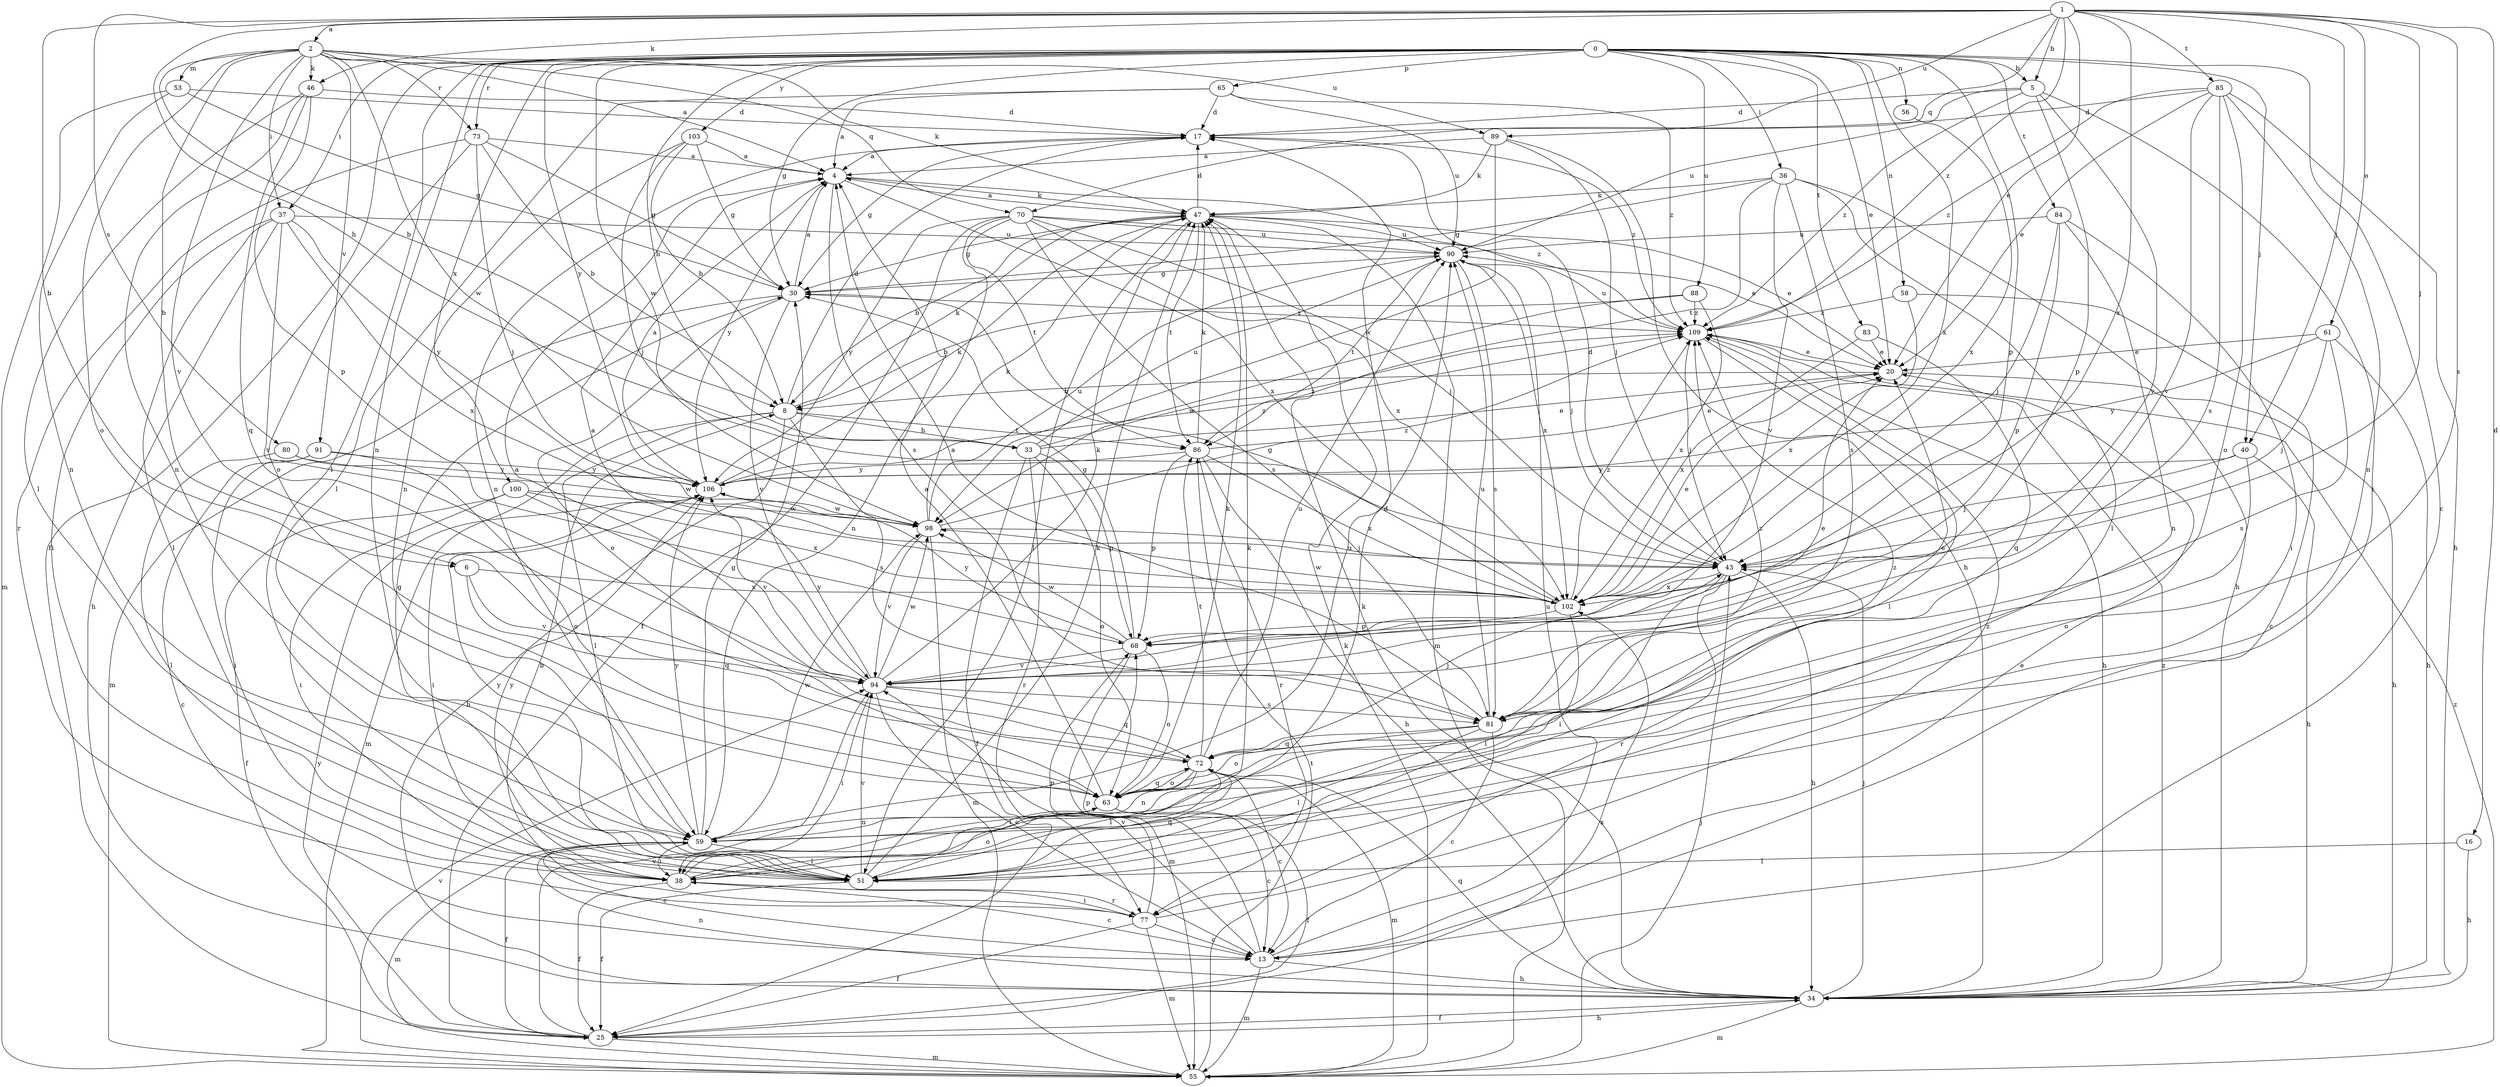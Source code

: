 strict digraph  {
0;
1;
2;
4;
5;
6;
8;
13;
16;
17;
20;
25;
30;
33;
34;
36;
37;
38;
40;
43;
46;
47;
51;
53;
55;
56;
58;
59;
61;
63;
65;
68;
70;
72;
73;
77;
80;
81;
83;
84;
85;
86;
88;
89;
90;
91;
94;
98;
100;
102;
103;
106;
109;
0 -> 5  [label=b];
0 -> 13  [label=c];
0 -> 20  [label=e];
0 -> 25  [label=f];
0 -> 30  [label=g];
0 -> 33  [label=h];
0 -> 36  [label=i];
0 -> 37  [label=i];
0 -> 40  [label=j];
0 -> 51  [label=l];
0 -> 56  [label=n];
0 -> 58  [label=n];
0 -> 59  [label=n];
0 -> 65  [label=p];
0 -> 68  [label=p];
0 -> 73  [label=r];
0 -> 83  [label=t];
0 -> 84  [label=t];
0 -> 88  [label=u];
0 -> 98  [label=w];
0 -> 100  [label=x];
0 -> 102  [label=x];
0 -> 103  [label=y];
0 -> 106  [label=y];
1 -> 2  [label=a];
1 -> 5  [label=b];
1 -> 6  [label=b];
1 -> 16  [label=d];
1 -> 20  [label=e];
1 -> 33  [label=h];
1 -> 40  [label=j];
1 -> 43  [label=j];
1 -> 46  [label=k];
1 -> 61  [label=o];
1 -> 70  [label=q];
1 -> 80  [label=s];
1 -> 81  [label=s];
1 -> 85  [label=t];
1 -> 89  [label=u];
1 -> 102  [label=x];
1 -> 109  [label=z];
2 -> 4  [label=a];
2 -> 6  [label=b];
2 -> 8  [label=b];
2 -> 37  [label=i];
2 -> 46  [label=k];
2 -> 47  [label=k];
2 -> 53  [label=m];
2 -> 63  [label=o];
2 -> 70  [label=q];
2 -> 73  [label=r];
2 -> 89  [label=u];
2 -> 91  [label=v];
2 -> 94  [label=v];
2 -> 98  [label=w];
4 -> 47  [label=k];
4 -> 81  [label=s];
4 -> 102  [label=x];
4 -> 106  [label=y];
4 -> 109  [label=z];
5 -> 17  [label=d];
5 -> 38  [label=i];
5 -> 68  [label=p];
5 -> 90  [label=u];
5 -> 94  [label=v];
5 -> 109  [label=z];
6 -> 72  [label=q];
6 -> 94  [label=v];
6 -> 102  [label=x];
8 -> 17  [label=d];
8 -> 33  [label=h];
8 -> 34  [label=h];
8 -> 47  [label=k];
8 -> 51  [label=l];
8 -> 55  [label=m];
8 -> 81  [label=s];
8 -> 86  [label=t];
13 -> 20  [label=e];
13 -> 34  [label=h];
13 -> 55  [label=m];
13 -> 68  [label=p];
13 -> 90  [label=u];
13 -> 94  [label=v];
16 -> 34  [label=h];
16 -> 51  [label=l];
17 -> 4  [label=a];
17 -> 30  [label=g];
17 -> 59  [label=n];
17 -> 109  [label=z];
20 -> 8  [label=b];
20 -> 34  [label=h];
25 -> 34  [label=h];
25 -> 55  [label=m];
25 -> 94  [label=v];
25 -> 102  [label=x];
25 -> 106  [label=y];
30 -> 4  [label=a];
30 -> 55  [label=m];
30 -> 63  [label=o];
30 -> 94  [label=v];
30 -> 109  [label=z];
33 -> 20  [label=e];
33 -> 25  [label=f];
33 -> 63  [label=o];
33 -> 68  [label=p];
33 -> 77  [label=r];
33 -> 90  [label=u];
33 -> 109  [label=z];
34 -> 25  [label=f];
34 -> 43  [label=j];
34 -> 47  [label=k];
34 -> 55  [label=m];
34 -> 59  [label=n];
34 -> 72  [label=q];
34 -> 109  [label=z];
36 -> 30  [label=g];
36 -> 34  [label=h];
36 -> 47  [label=k];
36 -> 51  [label=l];
36 -> 81  [label=s];
36 -> 86  [label=t];
36 -> 94  [label=v];
37 -> 34  [label=h];
37 -> 38  [label=i];
37 -> 51  [label=l];
37 -> 90  [label=u];
37 -> 94  [label=v];
37 -> 102  [label=x];
37 -> 106  [label=y];
38 -> 13  [label=c];
38 -> 17  [label=d];
38 -> 25  [label=f];
38 -> 47  [label=k];
38 -> 77  [label=r];
38 -> 106  [label=y];
40 -> 34  [label=h];
40 -> 43  [label=j];
40 -> 63  [label=o];
40 -> 106  [label=y];
43 -> 17  [label=d];
43 -> 34  [label=h];
43 -> 38  [label=i];
43 -> 77  [label=r];
43 -> 102  [label=x];
46 -> 17  [label=d];
46 -> 51  [label=l];
46 -> 59  [label=n];
46 -> 68  [label=p];
46 -> 72  [label=q];
47 -> 4  [label=a];
47 -> 8  [label=b];
47 -> 17  [label=d];
47 -> 20  [label=e];
47 -> 30  [label=g];
47 -> 51  [label=l];
47 -> 55  [label=m];
47 -> 86  [label=t];
47 -> 90  [label=u];
51 -> 25  [label=f];
51 -> 30  [label=g];
51 -> 47  [label=k];
51 -> 63  [label=o];
51 -> 72  [label=q];
51 -> 94  [label=v];
51 -> 106  [label=y];
53 -> 17  [label=d];
53 -> 30  [label=g];
53 -> 55  [label=m];
53 -> 59  [label=n];
55 -> 43  [label=j];
55 -> 47  [label=k];
55 -> 86  [label=t];
55 -> 94  [label=v];
55 -> 109  [label=z];
56 -> 102  [label=x];
58 -> 13  [label=c];
58 -> 102  [label=x];
58 -> 109  [label=z];
59 -> 13  [label=c];
59 -> 25  [label=f];
59 -> 30  [label=g];
59 -> 38  [label=i];
59 -> 51  [label=l];
59 -> 55  [label=m];
59 -> 90  [label=u];
59 -> 98  [label=w];
59 -> 106  [label=y];
61 -> 20  [label=e];
61 -> 34  [label=h];
61 -> 43  [label=j];
61 -> 81  [label=s];
61 -> 106  [label=y];
63 -> 4  [label=a];
63 -> 13  [label=c];
63 -> 25  [label=f];
63 -> 47  [label=k];
63 -> 59  [label=n];
63 -> 72  [label=q];
63 -> 109  [label=z];
65 -> 4  [label=a];
65 -> 17  [label=d];
65 -> 51  [label=l];
65 -> 90  [label=u];
65 -> 109  [label=z];
68 -> 30  [label=g];
68 -> 55  [label=m];
68 -> 63  [label=o];
68 -> 94  [label=v];
68 -> 98  [label=w];
68 -> 106  [label=y];
70 -> 20  [label=e];
70 -> 25  [label=f];
70 -> 43  [label=j];
70 -> 59  [label=n];
70 -> 81  [label=s];
70 -> 86  [label=t];
70 -> 90  [label=u];
70 -> 102  [label=x];
70 -> 106  [label=y];
72 -> 4  [label=a];
72 -> 13  [label=c];
72 -> 38  [label=i];
72 -> 43  [label=j];
72 -> 51  [label=l];
72 -> 55  [label=m];
72 -> 59  [label=n];
72 -> 63  [label=o];
72 -> 86  [label=t];
72 -> 90  [label=u];
73 -> 4  [label=a];
73 -> 8  [label=b];
73 -> 30  [label=g];
73 -> 43  [label=j];
73 -> 63  [label=o];
73 -> 77  [label=r];
77 -> 8  [label=b];
77 -> 13  [label=c];
77 -> 25  [label=f];
77 -> 38  [label=i];
77 -> 55  [label=m];
77 -> 68  [label=p];
77 -> 109  [label=z];
80 -> 51  [label=l];
80 -> 98  [label=w];
80 -> 106  [label=y];
81 -> 4  [label=a];
81 -> 13  [label=c];
81 -> 20  [label=e];
81 -> 51  [label=l];
81 -> 63  [label=o];
81 -> 72  [label=q];
81 -> 90  [label=u];
81 -> 109  [label=z];
83 -> 20  [label=e];
83 -> 72  [label=q];
83 -> 102  [label=x];
84 -> 38  [label=i];
84 -> 43  [label=j];
84 -> 59  [label=n];
84 -> 68  [label=p];
84 -> 90  [label=u];
85 -> 17  [label=d];
85 -> 20  [label=e];
85 -> 34  [label=h];
85 -> 59  [label=n];
85 -> 63  [label=o];
85 -> 81  [label=s];
85 -> 94  [label=v];
85 -> 109  [label=z];
86 -> 20  [label=e];
86 -> 34  [label=h];
86 -> 47  [label=k];
86 -> 68  [label=p];
86 -> 77  [label=r];
86 -> 102  [label=x];
86 -> 106  [label=y];
88 -> 8  [label=b];
88 -> 98  [label=w];
88 -> 102  [label=x];
88 -> 109  [label=z];
89 -> 4  [label=a];
89 -> 34  [label=h];
89 -> 43  [label=j];
89 -> 47  [label=k];
89 -> 98  [label=w];
90 -> 30  [label=g];
90 -> 43  [label=j];
90 -> 81  [label=s];
90 -> 86  [label=t];
90 -> 102  [label=x];
91 -> 13  [label=c];
91 -> 38  [label=i];
91 -> 63  [label=o];
91 -> 106  [label=y];
94 -> 4  [label=a];
94 -> 13  [label=c];
94 -> 20  [label=e];
94 -> 38  [label=i];
94 -> 47  [label=k];
94 -> 72  [label=q];
94 -> 81  [label=s];
94 -> 98  [label=w];
94 -> 106  [label=y];
98 -> 43  [label=j];
98 -> 47  [label=k];
98 -> 55  [label=m];
98 -> 90  [label=u];
98 -> 94  [label=v];
98 -> 109  [label=z];
100 -> 25  [label=f];
100 -> 38  [label=i];
100 -> 94  [label=v];
100 -> 98  [label=w];
100 -> 102  [label=x];
102 -> 20  [label=e];
102 -> 30  [label=g];
102 -> 51  [label=l];
102 -> 68  [label=p];
102 -> 98  [label=w];
102 -> 109  [label=z];
103 -> 4  [label=a];
103 -> 8  [label=b];
103 -> 30  [label=g];
103 -> 43  [label=j];
103 -> 59  [label=n];
106 -> 4  [label=a];
106 -> 38  [label=i];
106 -> 47  [label=k];
106 -> 98  [label=w];
106 -> 109  [label=z];
109 -> 20  [label=e];
109 -> 34  [label=h];
109 -> 43  [label=j];
109 -> 51  [label=l];
109 -> 90  [label=u];
}
